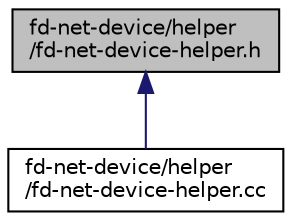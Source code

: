 digraph "fd-net-device/helper/fd-net-device-helper.h"
{
  edge [fontname="Helvetica",fontsize="10",labelfontname="Helvetica",labelfontsize="10"];
  node [fontname="Helvetica",fontsize="10",shape=record];
  Node1 [label="fd-net-device/helper\l/fd-net-device-helper.h",height=0.2,width=0.4,color="black", fillcolor="grey75", style="filled", fontcolor="black"];
  Node1 -> Node2 [dir="back",color="midnightblue",fontsize="10",style="solid"];
  Node2 [label="fd-net-device/helper\l/fd-net-device-helper.cc",height=0.2,width=0.4,color="black", fillcolor="white", style="filled",URL="$d4/d3a/fd-net-device-helper_8cc.html"];
}
